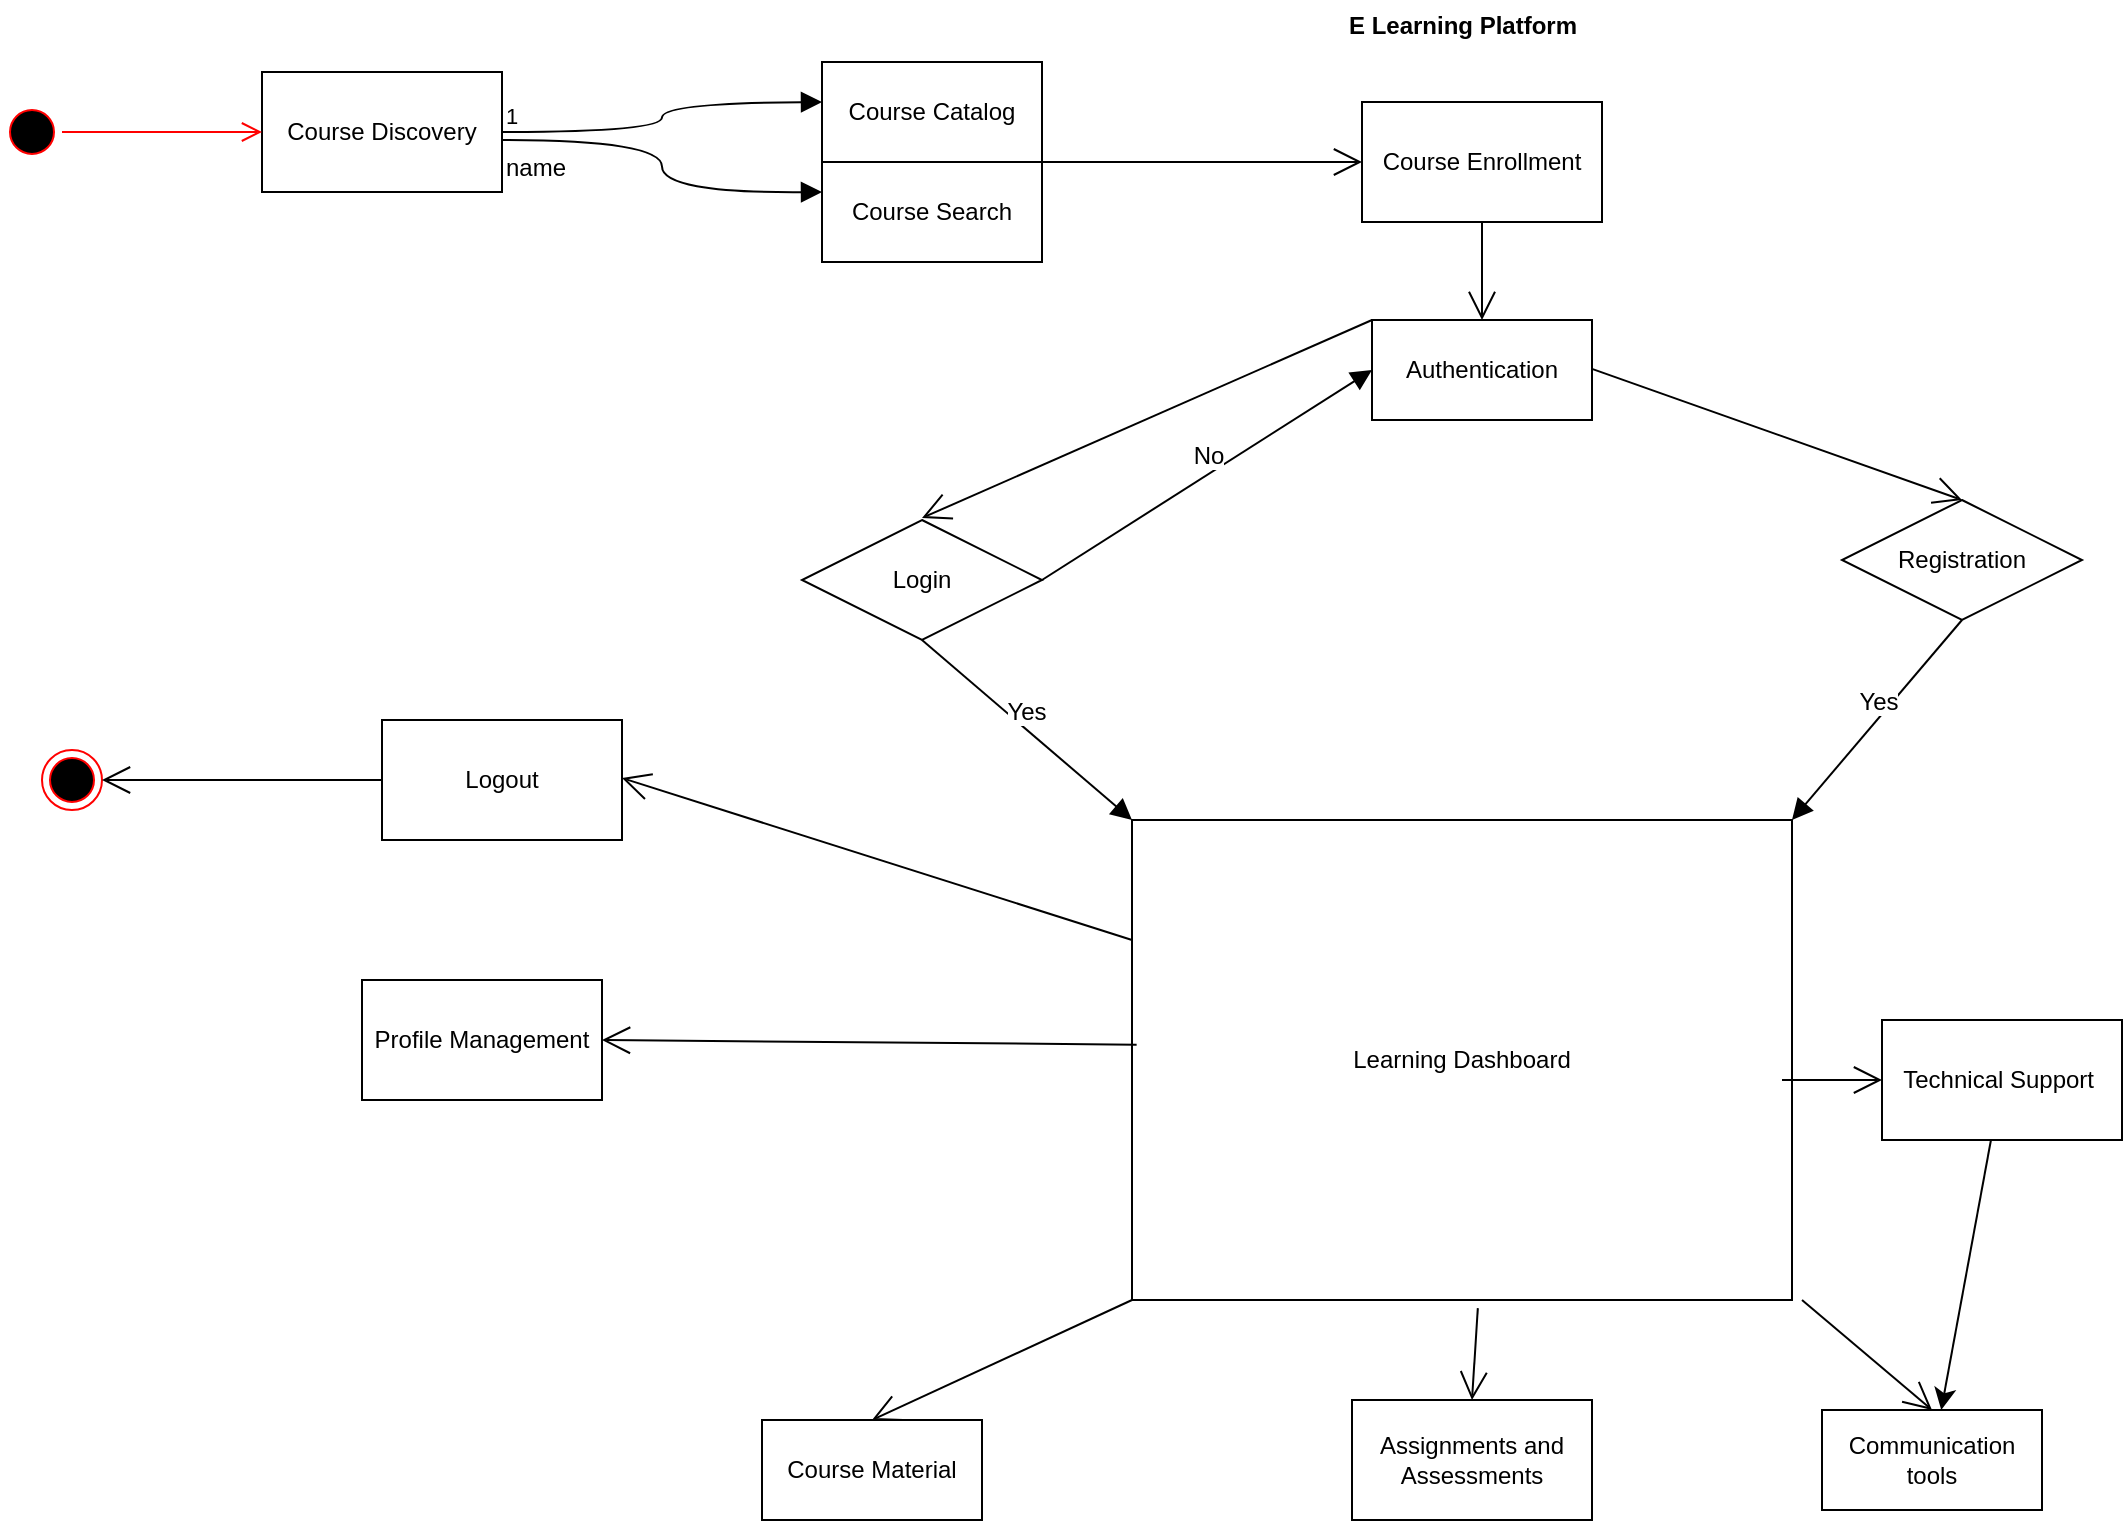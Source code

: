 <mxfile version="24.5.2" type="github">
  <diagram id="C5RBs43oDa-KdzZeNtuy" name="Page-1">
    <mxGraphModel dx="3398" dy="2193" grid="1" gridSize="10" guides="1" tooltips="1" connect="1" arrows="1" fold="1" page="1" pageScale="1" pageWidth="827" pageHeight="1169" math="0" shadow="0">
      <root>
        <mxCell id="WIyWlLk6GJQsqaUBKTNV-0" />
        <mxCell id="WIyWlLk6GJQsqaUBKTNV-1" parent="WIyWlLk6GJQsqaUBKTNV-0" />
        <mxCell id="p9pdIH8C1fkwlVelL0Do-0" value="Course Discovery" style="rounded=0;whiteSpace=wrap;html=1;" vertex="1" parent="WIyWlLk6GJQsqaUBKTNV-1">
          <mxGeometry x="-940" y="-1104" width="120" height="60" as="geometry" />
        </mxCell>
        <mxCell id="p9pdIH8C1fkwlVelL0Do-2" value="Logout" style="rounded=0;whiteSpace=wrap;html=1;" vertex="1" parent="WIyWlLk6GJQsqaUBKTNV-1">
          <mxGeometry x="-880" y="-780" width="120" height="60" as="geometry" />
        </mxCell>
        <mxCell id="p9pdIH8C1fkwlVelL0Do-3" value="Course Enrollment" style="rounded=0;whiteSpace=wrap;html=1;" vertex="1" parent="WIyWlLk6GJQsqaUBKTNV-1">
          <mxGeometry x="-390" y="-1089" width="120" height="60" as="geometry" />
        </mxCell>
        <mxCell id="p9pdIH8C1fkwlVelL0Do-4" value="Learning Dashboard" style="rounded=0;whiteSpace=wrap;html=1;" vertex="1" parent="WIyWlLk6GJQsqaUBKTNV-1">
          <mxGeometry x="-505" y="-730" width="330" height="240" as="geometry" />
        </mxCell>
        <mxCell id="p9pdIH8C1fkwlVelL0Do-6" value="Assignments and Assessments" style="rounded=0;whiteSpace=wrap;html=1;" vertex="1" parent="WIyWlLk6GJQsqaUBKTNV-1">
          <mxGeometry x="-395" y="-440" width="120" height="60" as="geometry" />
        </mxCell>
        <mxCell id="p9pdIH8C1fkwlVelL0Do-57" value="" style="edgeStyle=none;curved=1;rounded=0;orthogonalLoop=1;jettySize=auto;html=1;fontSize=12;startSize=8;endSize=8;" edge="1" parent="WIyWlLk6GJQsqaUBKTNV-1" source="p9pdIH8C1fkwlVelL0Do-10" target="p9pdIH8C1fkwlVelL0Do-51">
          <mxGeometry relative="1" as="geometry" />
        </mxCell>
        <mxCell id="p9pdIH8C1fkwlVelL0Do-10" value="Technical Support&amp;nbsp;" style="rounded=0;whiteSpace=wrap;html=1;" vertex="1" parent="WIyWlLk6GJQsqaUBKTNV-1">
          <mxGeometry x="-130" y="-630" width="120" height="60" as="geometry" />
        </mxCell>
        <mxCell id="p9pdIH8C1fkwlVelL0Do-11" value="Profile Management" style="rounded=0;whiteSpace=wrap;html=1;" vertex="1" parent="WIyWlLk6GJQsqaUBKTNV-1">
          <mxGeometry x="-890" y="-650" width="120" height="60" as="geometry" />
        </mxCell>
        <mxCell id="p9pdIH8C1fkwlVelL0Do-17" value="E Learning Platform" style="text;align=center;fontStyle=1;verticalAlign=middle;spacingLeft=3;spacingRight=3;strokeColor=none;rotatable=0;points=[[0,0.5],[1,0.5]];portConstraint=eastwest;html=1;" vertex="1" parent="WIyWlLk6GJQsqaUBKTNV-1">
          <mxGeometry x="-380" y="-1140" width="80" height="26" as="geometry" />
        </mxCell>
        <mxCell id="p9pdIH8C1fkwlVelL0Do-18" value="" style="ellipse;html=1;shape=startState;fillColor=#000000;strokeColor=#ff0000;" vertex="1" parent="WIyWlLk6GJQsqaUBKTNV-1">
          <mxGeometry x="-1070" y="-1089" width="30" height="30" as="geometry" />
        </mxCell>
        <mxCell id="p9pdIH8C1fkwlVelL0Do-19" value="" style="edgeStyle=orthogonalEdgeStyle;html=1;verticalAlign=bottom;endArrow=open;endSize=8;strokeColor=#ff0000;rounded=0;fontSize=12;curved=1;entryX=0;entryY=0.5;entryDx=0;entryDy=0;" edge="1" source="p9pdIH8C1fkwlVelL0Do-18" parent="WIyWlLk6GJQsqaUBKTNV-1" target="p9pdIH8C1fkwlVelL0Do-0">
          <mxGeometry relative="1" as="geometry">
            <mxPoint x="-950" y="-1074" as="targetPoint" />
          </mxGeometry>
        </mxCell>
        <mxCell id="p9pdIH8C1fkwlVelL0Do-25" value="Course Catalog" style="html=1;whiteSpace=wrap;" vertex="1" parent="WIyWlLk6GJQsqaUBKTNV-1">
          <mxGeometry x="-660" y="-1109" width="110" height="50" as="geometry" />
        </mxCell>
        <mxCell id="p9pdIH8C1fkwlVelL0Do-26" value="Course Search" style="html=1;whiteSpace=wrap;" vertex="1" parent="WIyWlLk6GJQsqaUBKTNV-1">
          <mxGeometry x="-660" y="-1059" width="110" height="50" as="geometry" />
        </mxCell>
        <mxCell id="p9pdIH8C1fkwlVelL0Do-29" value="name" style="endArrow=block;endFill=1;html=1;edgeStyle=orthogonalEdgeStyle;align=left;verticalAlign=top;rounded=0;fontSize=12;startSize=8;endSize=8;curved=1;exitX=1;exitY=0.5;exitDx=0;exitDy=0;" edge="1" parent="WIyWlLk6GJQsqaUBKTNV-1" source="p9pdIH8C1fkwlVelL0Do-0">
          <mxGeometry x="-1" relative="1" as="geometry">
            <mxPoint x="-820" y="-1089" as="sourcePoint" />
            <mxPoint x="-660" y="-1089" as="targetPoint" />
          </mxGeometry>
        </mxCell>
        <mxCell id="p9pdIH8C1fkwlVelL0Do-30" value="1" style="edgeLabel;resizable=0;html=1;align=left;verticalAlign=bottom;" connectable="0" vertex="1" parent="p9pdIH8C1fkwlVelL0Do-29">
          <mxGeometry x="-1" relative="1" as="geometry" />
        </mxCell>
        <mxCell id="p9pdIH8C1fkwlVelL0Do-31" value="name" style="endArrow=block;endFill=1;html=1;edgeStyle=orthogonalEdgeStyle;align=left;verticalAlign=top;rounded=0;fontSize=12;startSize=8;endSize=8;curved=1;exitX=1;exitY=0.567;exitDx=0;exitDy=0;exitPerimeter=0;" edge="1" parent="WIyWlLk6GJQsqaUBKTNV-1" source="p9pdIH8C1fkwlVelL0Do-0">
          <mxGeometry x="-1" relative="1" as="geometry">
            <mxPoint x="-810" y="-1060" as="sourcePoint" />
            <mxPoint x="-660" y="-1044" as="targetPoint" />
          </mxGeometry>
        </mxCell>
        <mxCell id="p9pdIH8C1fkwlVelL0Do-33" value="" style="endArrow=open;endFill=1;endSize=12;html=1;rounded=0;fontSize=12;curved=1;" edge="1" parent="WIyWlLk6GJQsqaUBKTNV-1">
          <mxGeometry width="160" relative="1" as="geometry">
            <mxPoint x="-550" y="-1059" as="sourcePoint" />
            <mxPoint x="-390" y="-1059" as="targetPoint" />
          </mxGeometry>
        </mxCell>
        <mxCell id="p9pdIH8C1fkwlVelL0Do-34" value="" style="ellipse;html=1;shape=endState;fillColor=#000000;strokeColor=#ff0000;" vertex="1" parent="WIyWlLk6GJQsqaUBKTNV-1">
          <mxGeometry x="-1050" y="-765" width="30" height="30" as="geometry" />
        </mxCell>
        <mxCell id="p9pdIH8C1fkwlVelL0Do-35" value="" style="endArrow=open;endFill=1;endSize=12;html=1;rounded=0;fontSize=12;curved=1;entryX=0.5;entryY=0;entryDx=0;entryDy=0;exitX=0.5;exitY=1;exitDx=0;exitDy=0;" edge="1" parent="WIyWlLk6GJQsqaUBKTNV-1" source="p9pdIH8C1fkwlVelL0Do-3" target="p9pdIH8C1fkwlVelL0Do-37">
          <mxGeometry width="160" relative="1" as="geometry">
            <mxPoint x="-370" y="-1020" as="sourcePoint" />
            <mxPoint x="-240" y="-1009" as="targetPoint" />
          </mxGeometry>
        </mxCell>
        <mxCell id="p9pdIH8C1fkwlVelL0Do-37" value="Authentication" style="html=1;whiteSpace=wrap;" vertex="1" parent="WIyWlLk6GJQsqaUBKTNV-1">
          <mxGeometry x="-385" y="-980" width="110" height="50" as="geometry" />
        </mxCell>
        <mxCell id="p9pdIH8C1fkwlVelL0Do-38" value="" style="endArrow=open;endFill=1;endSize=12;html=1;rounded=0;fontSize=12;curved=1;exitX=0;exitY=0;exitDx=0;exitDy=0;" edge="1" parent="WIyWlLk6GJQsqaUBKTNV-1" source="p9pdIH8C1fkwlVelL0Do-37">
          <mxGeometry width="160" relative="1" as="geometry">
            <mxPoint x="-480.0" y="-985" as="sourcePoint" />
            <mxPoint x="-610" y="-881" as="targetPoint" />
          </mxGeometry>
        </mxCell>
        <mxCell id="p9pdIH8C1fkwlVelL0Do-40" value="Yes" style="html=1;verticalAlign=bottom;endArrow=block;curved=0;rounded=0;fontSize=12;startSize=8;endSize=8;entryX=0;entryY=0;entryDx=0;entryDy=0;exitX=0.5;exitY=1;exitDx=0;exitDy=0;" edge="1" parent="WIyWlLk6GJQsqaUBKTNV-1" source="p9pdIH8C1fkwlVelL0Do-42" target="p9pdIH8C1fkwlVelL0Do-4">
          <mxGeometry width="80" relative="1" as="geometry">
            <mxPoint x="-640.59" y="-920" as="sourcePoint" />
            <mxPoint x="-640" y="-800" as="targetPoint" />
          </mxGeometry>
        </mxCell>
        <mxCell id="p9pdIH8C1fkwlVelL0Do-42" value="Login" style="shape=rhombus;perimeter=rhombusPerimeter;whiteSpace=wrap;html=1;align=center;" vertex="1" parent="WIyWlLk6GJQsqaUBKTNV-1">
          <mxGeometry x="-670" y="-880" width="120" height="60" as="geometry" />
        </mxCell>
        <mxCell id="p9pdIH8C1fkwlVelL0Do-43" value="No" style="html=1;verticalAlign=bottom;endArrow=block;curved=0;rounded=0;fontSize=12;startSize=8;endSize=8;entryX=0;entryY=0.5;entryDx=0;entryDy=0;exitX=1;exitY=0.5;exitDx=0;exitDy=0;" edge="1" parent="WIyWlLk6GJQsqaUBKTNV-1" source="p9pdIH8C1fkwlVelL0Do-42" target="p9pdIH8C1fkwlVelL0Do-37">
          <mxGeometry width="80" relative="1" as="geometry">
            <mxPoint x="-580" y="-950.59" as="sourcePoint" />
            <mxPoint x="-500" y="-950.59" as="targetPoint" />
          </mxGeometry>
        </mxCell>
        <mxCell id="p9pdIH8C1fkwlVelL0Do-44" value="Registration" style="shape=rhombus;perimeter=rhombusPerimeter;whiteSpace=wrap;html=1;align=center;" vertex="1" parent="WIyWlLk6GJQsqaUBKTNV-1">
          <mxGeometry x="-150" y="-890" width="120" height="60" as="geometry" />
        </mxCell>
        <mxCell id="p9pdIH8C1fkwlVelL0Do-46" value="" style="endArrow=open;endFill=1;endSize=12;html=1;rounded=0;fontSize=12;curved=1;entryX=0.5;entryY=0;entryDx=0;entryDy=0;" edge="1" parent="WIyWlLk6GJQsqaUBKTNV-1" target="p9pdIH8C1fkwlVelL0Do-44">
          <mxGeometry width="160" relative="1" as="geometry">
            <mxPoint x="-275" y="-955.59" as="sourcePoint" />
            <mxPoint x="-160" y="-960" as="targetPoint" />
          </mxGeometry>
        </mxCell>
        <mxCell id="p9pdIH8C1fkwlVelL0Do-47" value="Yes" style="html=1;verticalAlign=bottom;endArrow=block;curved=0;rounded=0;fontSize=12;startSize=8;endSize=8;entryX=1;entryY=0;entryDx=0;entryDy=0;exitX=0.5;exitY=1;exitDx=0;exitDy=0;" edge="1" parent="WIyWlLk6GJQsqaUBKTNV-1" source="p9pdIH8C1fkwlVelL0Do-44" target="p9pdIH8C1fkwlVelL0Do-4">
          <mxGeometry width="80" relative="1" as="geometry">
            <mxPoint x="-101.0" y="-925" as="sourcePoint" />
            <mxPoint y="-805" as="targetPoint" />
          </mxGeometry>
        </mxCell>
        <mxCell id="p9pdIH8C1fkwlVelL0Do-50" value="Course Material" style="html=1;whiteSpace=wrap;" vertex="1" parent="WIyWlLk6GJQsqaUBKTNV-1">
          <mxGeometry x="-690" y="-430" width="110" height="50" as="geometry" />
        </mxCell>
        <mxCell id="p9pdIH8C1fkwlVelL0Do-51" value="Communication tools" style="html=1;whiteSpace=wrap;" vertex="1" parent="WIyWlLk6GJQsqaUBKTNV-1">
          <mxGeometry x="-160" y="-435" width="110" height="50" as="geometry" />
        </mxCell>
        <mxCell id="p9pdIH8C1fkwlVelL0Do-52" value="" style="endArrow=open;endFill=1;endSize=12;html=1;rounded=0;fontSize=12;curved=1;entryX=1;entryY=0.5;entryDx=0;entryDy=0;exitX=0.007;exitY=0.468;exitDx=0;exitDy=0;exitPerimeter=0;" edge="1" parent="WIyWlLk6GJQsqaUBKTNV-1" source="p9pdIH8C1fkwlVelL0Do-4" target="p9pdIH8C1fkwlVelL0Do-11">
          <mxGeometry width="160" relative="1" as="geometry">
            <mxPoint x="-740" y="-590" as="sourcePoint" />
            <mxPoint x="-580" y="-590" as="targetPoint" />
          </mxGeometry>
        </mxCell>
        <mxCell id="p9pdIH8C1fkwlVelL0Do-53" value="" style="endArrow=open;endFill=1;endSize=12;html=1;rounded=0;fontSize=12;curved=1;entryX=0.5;entryY=0;entryDx=0;entryDy=0;exitX=0;exitY=1;exitDx=0;exitDy=0;" edge="1" parent="WIyWlLk6GJQsqaUBKTNV-1" source="p9pdIH8C1fkwlVelL0Do-4" target="p9pdIH8C1fkwlVelL0Do-50">
          <mxGeometry width="160" relative="1" as="geometry">
            <mxPoint x="-710" y="-520" as="sourcePoint" />
            <mxPoint x="-550" y="-520" as="targetPoint" />
          </mxGeometry>
        </mxCell>
        <mxCell id="p9pdIH8C1fkwlVelL0Do-54" value="" style="endArrow=open;endFill=1;endSize=12;html=1;rounded=0;fontSize=12;curved=1;entryX=0.5;entryY=0;entryDx=0;entryDy=0;exitX=0.524;exitY=1.017;exitDx=0;exitDy=0;exitPerimeter=0;" edge="1" parent="WIyWlLk6GJQsqaUBKTNV-1" source="p9pdIH8C1fkwlVelL0Do-4" target="p9pdIH8C1fkwlVelL0Do-6">
          <mxGeometry width="160" relative="1" as="geometry">
            <mxPoint x="-280" y="-470" as="sourcePoint" />
            <mxPoint x="-120" y="-470" as="targetPoint" />
          </mxGeometry>
        </mxCell>
        <mxCell id="p9pdIH8C1fkwlVelL0Do-55" value="" style="endArrow=open;endFill=1;endSize=12;html=1;rounded=0;fontSize=12;curved=1;entryX=0.5;entryY=0;entryDx=0;entryDy=0;" edge="1" parent="WIyWlLk6GJQsqaUBKTNV-1" target="p9pdIH8C1fkwlVelL0Do-51">
          <mxGeometry width="160" relative="1" as="geometry">
            <mxPoint x="-170" y="-490" as="sourcePoint" />
            <mxPoint x="-120" y="-470" as="targetPoint" />
          </mxGeometry>
        </mxCell>
        <mxCell id="p9pdIH8C1fkwlVelL0Do-56" value="" style="endArrow=open;endFill=1;endSize=12;html=1;rounded=0;fontSize=12;curved=1;entryX=0;entryY=0.5;entryDx=0;entryDy=0;" edge="1" parent="WIyWlLk6GJQsqaUBKTNV-1" target="p9pdIH8C1fkwlVelL0Do-10">
          <mxGeometry width="160" relative="1" as="geometry">
            <mxPoint x="-180" y="-600" as="sourcePoint" />
            <mxPoint x="-20" y="-600" as="targetPoint" />
          </mxGeometry>
        </mxCell>
        <mxCell id="p9pdIH8C1fkwlVelL0Do-58" value="" style="endArrow=open;endFill=1;endSize=12;html=1;rounded=0;fontSize=12;curved=1;entryX=1;entryY=0.5;entryDx=0;entryDy=0;exitX=0;exitY=0.25;exitDx=0;exitDy=0;" edge="1" parent="WIyWlLk6GJQsqaUBKTNV-1" source="p9pdIH8C1fkwlVelL0Do-4">
          <mxGeometry width="160" relative="1" as="geometry">
            <mxPoint x="-493" y="-749" as="sourcePoint" />
            <mxPoint x="-760" y="-751" as="targetPoint" />
          </mxGeometry>
        </mxCell>
        <mxCell id="p9pdIH8C1fkwlVelL0Do-59" value="" style="endArrow=open;endFill=1;endSize=12;html=1;rounded=0;fontSize=12;curved=1;entryX=1;entryY=0.5;entryDx=0;entryDy=0;exitX=0;exitY=0.5;exitDx=0;exitDy=0;" edge="1" parent="WIyWlLk6GJQsqaUBKTNV-1" source="p9pdIH8C1fkwlVelL0Do-2" target="p9pdIH8C1fkwlVelL0Do-34">
          <mxGeometry width="160" relative="1" as="geometry">
            <mxPoint x="-1030" y="-700" as="sourcePoint" />
            <mxPoint x="-870" y="-700" as="targetPoint" />
          </mxGeometry>
        </mxCell>
      </root>
    </mxGraphModel>
  </diagram>
</mxfile>
